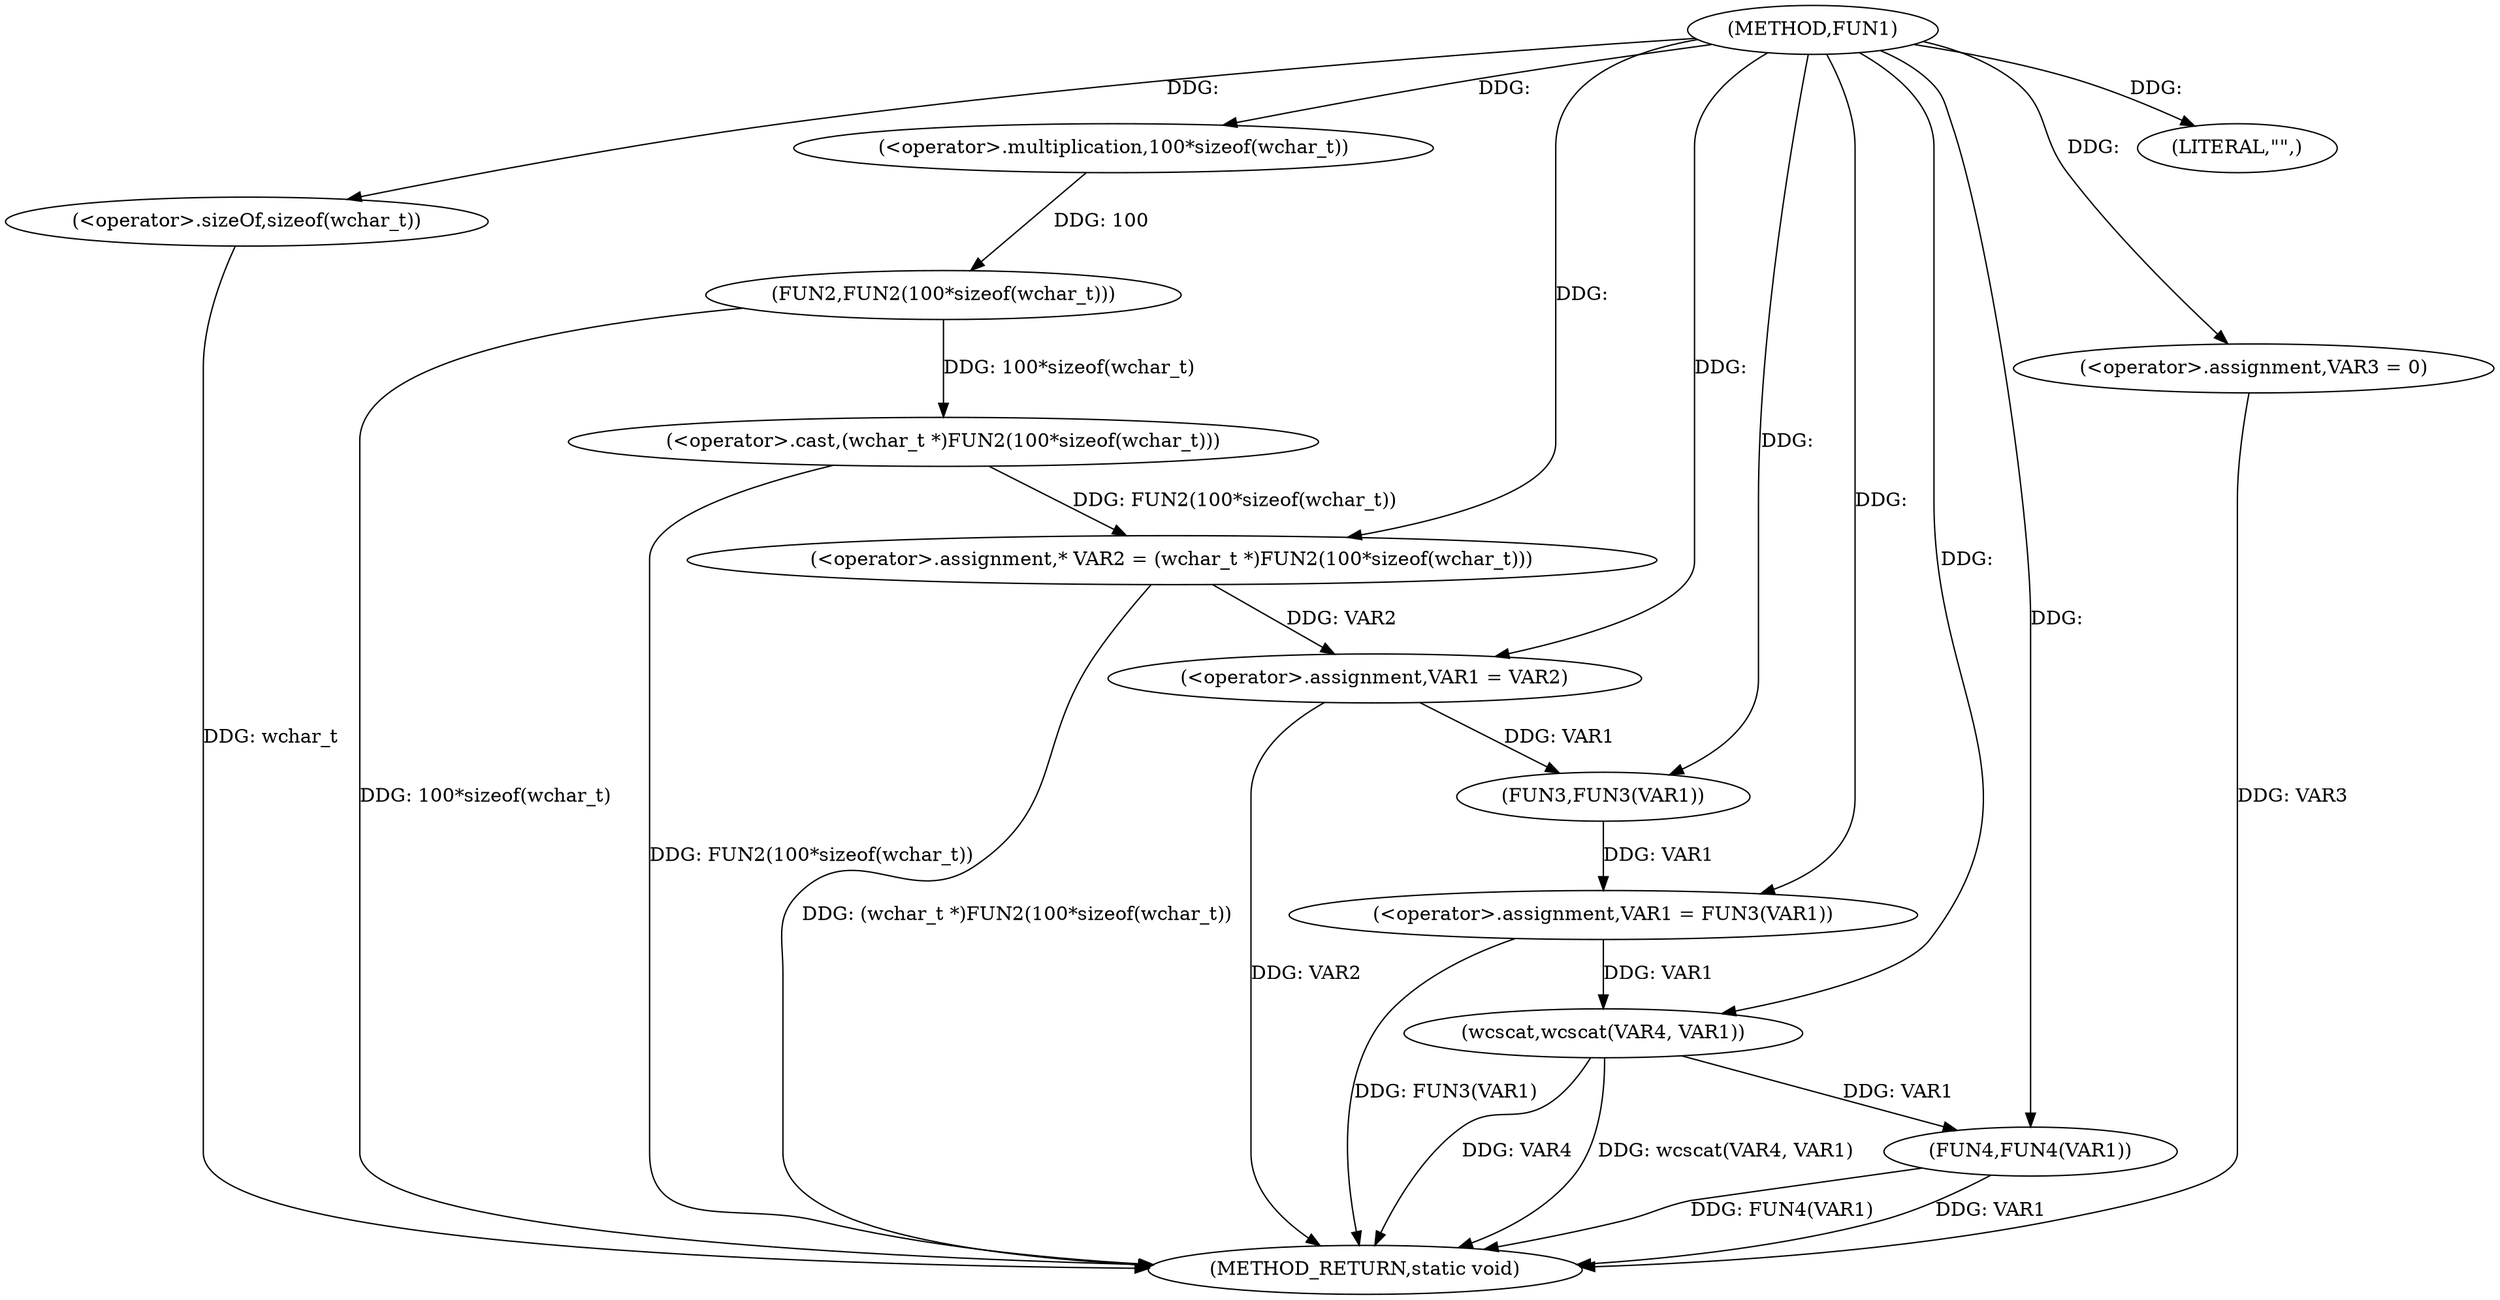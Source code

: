digraph FUN1 {  
"1000100" [label = "(METHOD,FUN1)" ]
"1000130" [label = "(METHOD_RETURN,static void)" ]
"1000104" [label = "(<operator>.assignment,* VAR2 = (wchar_t *)FUN2(100*sizeof(wchar_t)))" ]
"1000106" [label = "(<operator>.cast,(wchar_t *)FUN2(100*sizeof(wchar_t)))" ]
"1000108" [label = "(FUN2,FUN2(100*sizeof(wchar_t)))" ]
"1000109" [label = "(<operator>.multiplication,100*sizeof(wchar_t))" ]
"1000111" [label = "(<operator>.sizeOf,sizeof(wchar_t))" ]
"1000113" [label = "(<operator>.assignment,VAR1 = VAR2)" ]
"1000116" [label = "(<operator>.assignment,VAR3 = 0)" ]
"1000119" [label = "(<operator>.assignment,VAR1 = FUN3(VAR1))" ]
"1000121" [label = "(FUN3,FUN3(VAR1))" ]
"1000124" [label = "(LITERAL,\"\",)" ]
"1000125" [label = "(wcscat,wcscat(VAR4, VAR1))" ]
"1000128" [label = "(FUN4,FUN4(VAR1))" ]
  "1000116" -> "1000130"  [ label = "DDG: VAR3"] 
  "1000125" -> "1000130"  [ label = "DDG: VAR4"] 
  "1000125" -> "1000130"  [ label = "DDG: wcscat(VAR4, VAR1)"] 
  "1000106" -> "1000130"  [ label = "DDG: FUN2(100*sizeof(wchar_t))"] 
  "1000128" -> "1000130"  [ label = "DDG: VAR1"] 
  "1000111" -> "1000130"  [ label = "DDG: wchar_t"] 
  "1000128" -> "1000130"  [ label = "DDG: FUN4(VAR1)"] 
  "1000113" -> "1000130"  [ label = "DDG: VAR2"] 
  "1000119" -> "1000130"  [ label = "DDG: FUN3(VAR1)"] 
  "1000104" -> "1000130"  [ label = "DDG: (wchar_t *)FUN2(100*sizeof(wchar_t))"] 
  "1000108" -> "1000130"  [ label = "DDG: 100*sizeof(wchar_t)"] 
  "1000106" -> "1000104"  [ label = "DDG: FUN2(100*sizeof(wchar_t))"] 
  "1000100" -> "1000104"  [ label = "DDG: "] 
  "1000108" -> "1000106"  [ label = "DDG: 100*sizeof(wchar_t)"] 
  "1000109" -> "1000108"  [ label = "DDG: 100"] 
  "1000100" -> "1000109"  [ label = "DDG: "] 
  "1000100" -> "1000111"  [ label = "DDG: "] 
  "1000104" -> "1000113"  [ label = "DDG: VAR2"] 
  "1000100" -> "1000113"  [ label = "DDG: "] 
  "1000100" -> "1000116"  [ label = "DDG: "] 
  "1000121" -> "1000119"  [ label = "DDG: VAR1"] 
  "1000100" -> "1000119"  [ label = "DDG: "] 
  "1000113" -> "1000121"  [ label = "DDG: VAR1"] 
  "1000100" -> "1000121"  [ label = "DDG: "] 
  "1000100" -> "1000124"  [ label = "DDG: "] 
  "1000100" -> "1000125"  [ label = "DDG: "] 
  "1000119" -> "1000125"  [ label = "DDG: VAR1"] 
  "1000125" -> "1000128"  [ label = "DDG: VAR1"] 
  "1000100" -> "1000128"  [ label = "DDG: "] 
}
